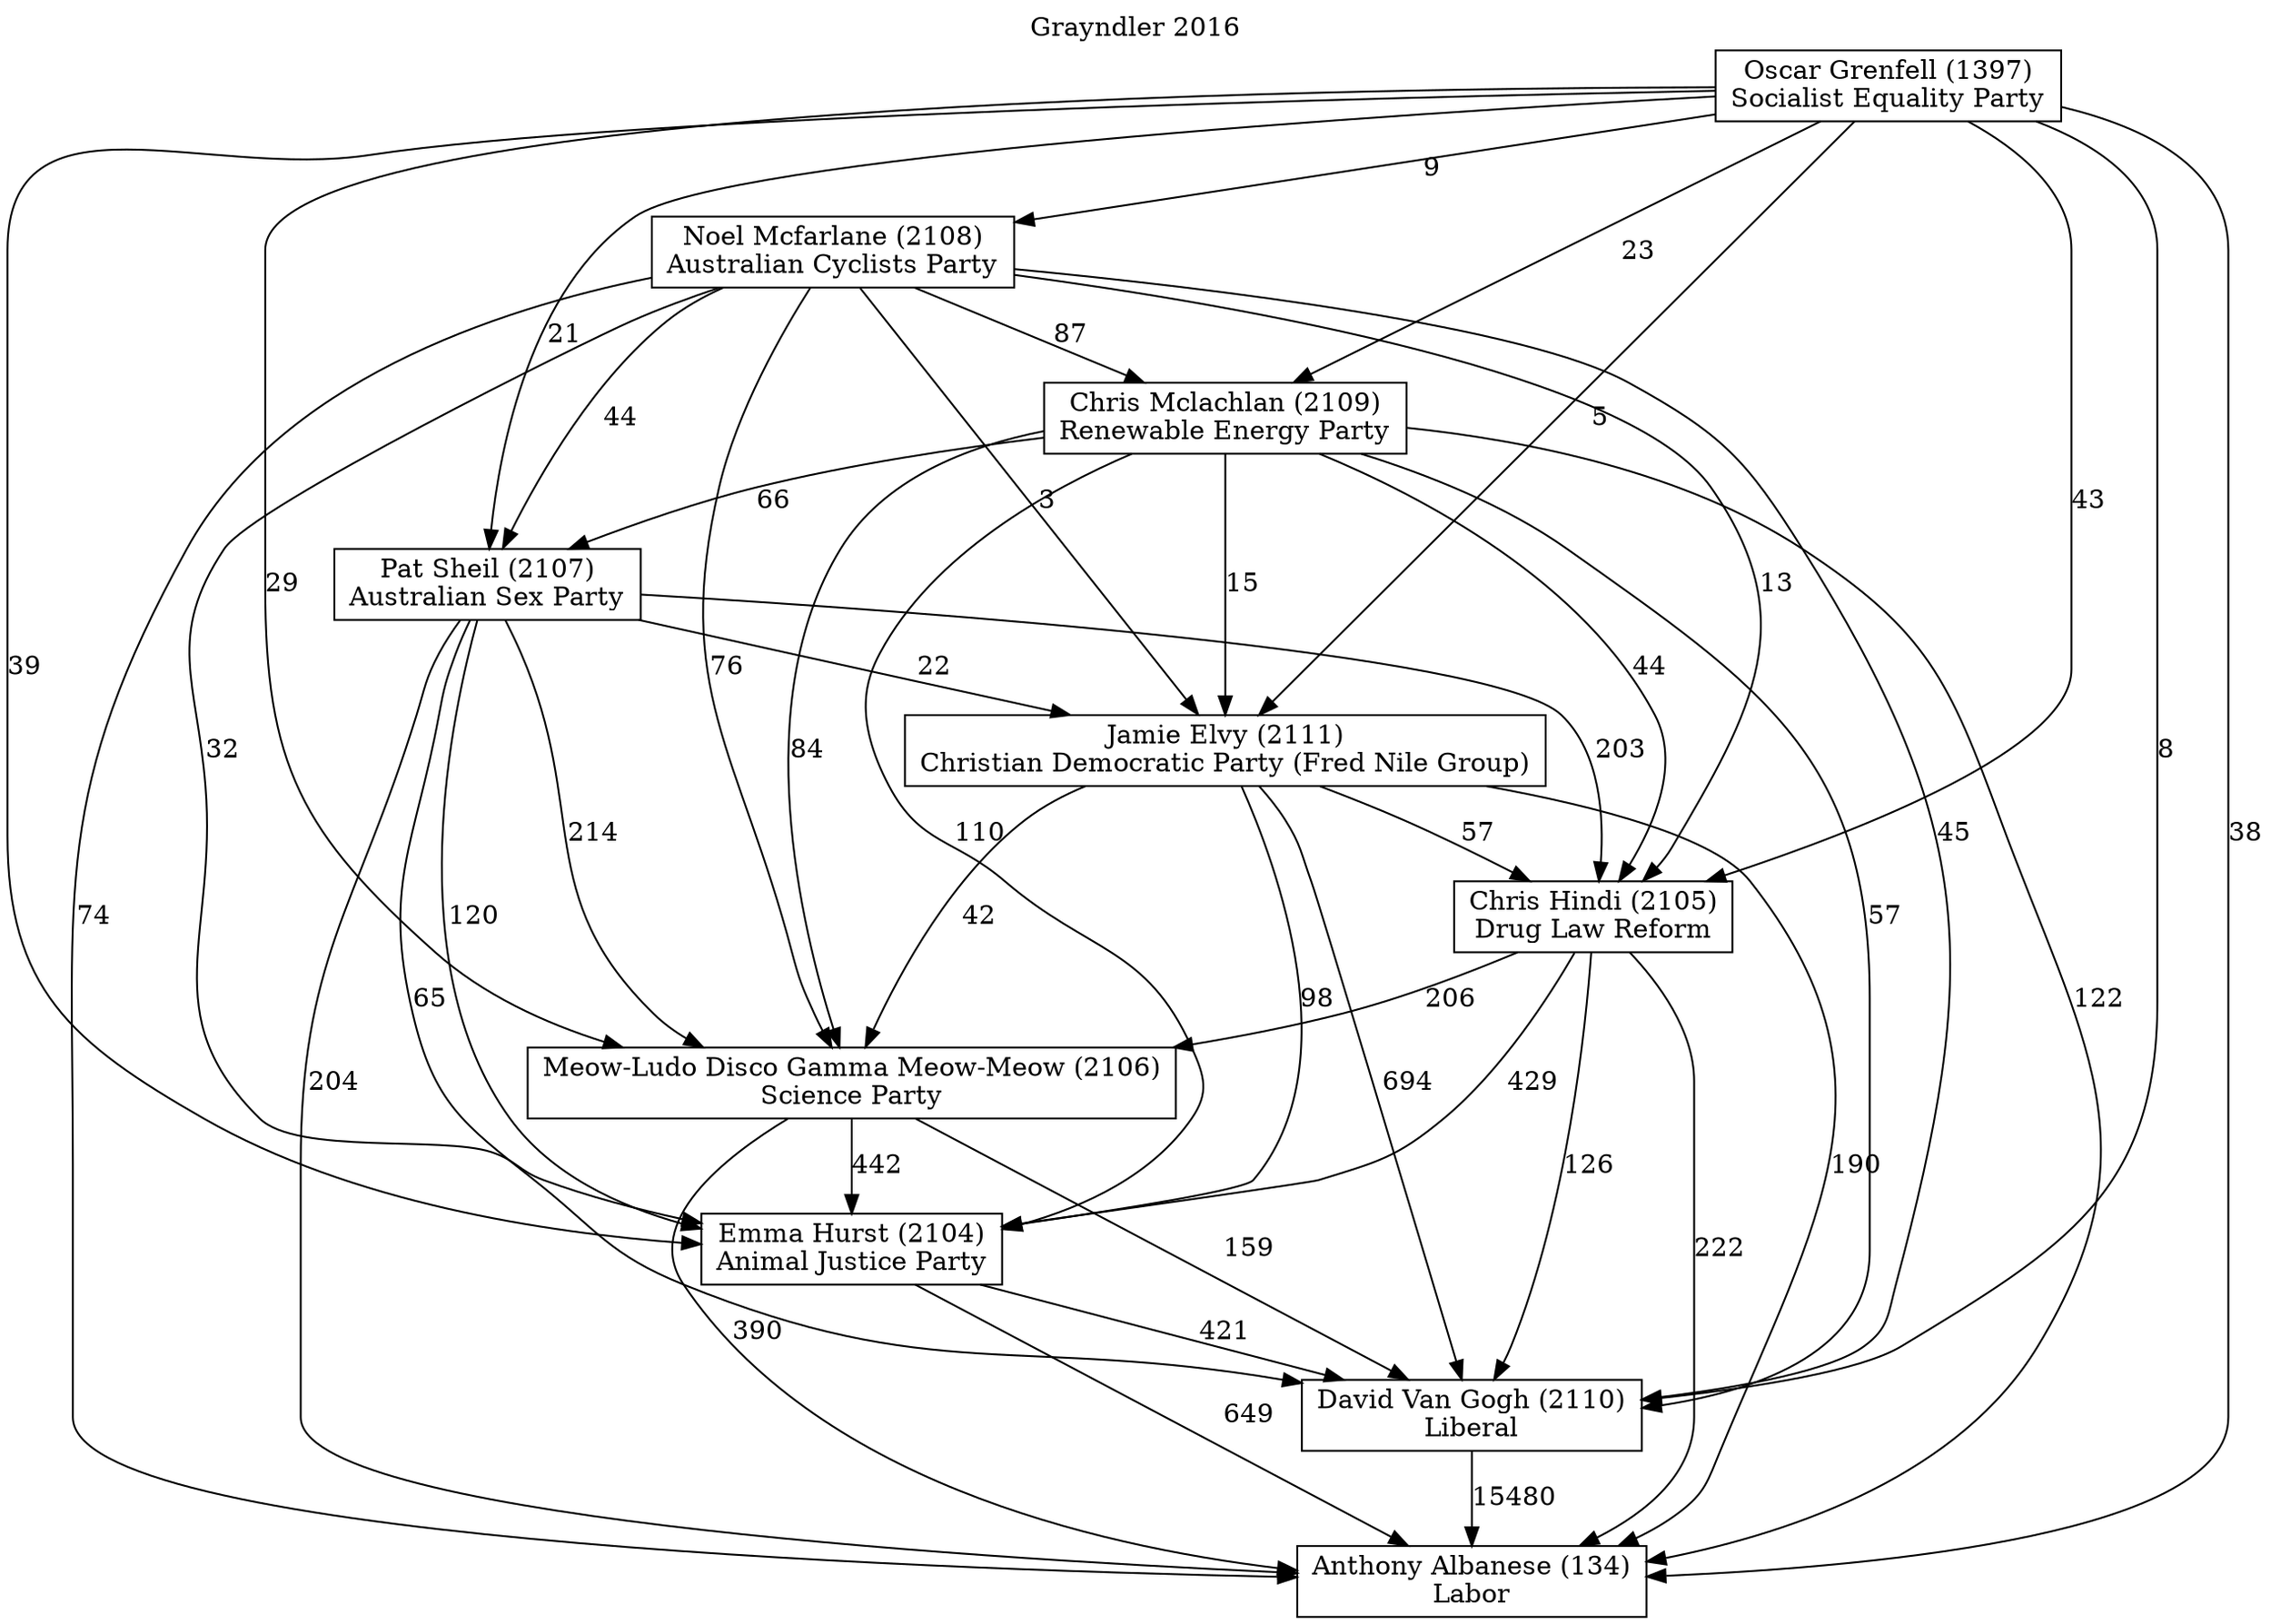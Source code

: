 // House preference flow
digraph "Anthony Albanese (134)_Grayndler_2016" {
	graph [label="Grayndler 2016" labelloc=t mclimit=10]
	node [shape=box]
	"Anthony Albanese (134)" [label="Anthony Albanese (134)
Labor"]
	"David Van Gogh (2110)" [label="David Van Gogh (2110)
Liberal"]
	"Emma Hurst (2104)" [label="Emma Hurst (2104)
Animal Justice Party"]
	"Meow-Ludo Disco Gamma Meow-Meow (2106)" [label="Meow-Ludo Disco Gamma Meow-Meow (2106)
Science Party"]
	"Chris Hindi (2105)" [label="Chris Hindi (2105)
Drug Law Reform"]
	"Jamie Elvy (2111)" [label="Jamie Elvy (2111)
Christian Democratic Party (Fred Nile Group)"]
	"Pat Sheil (2107)" [label="Pat Sheil (2107)
Australian Sex Party"]
	"Chris Mclachlan (2109)" [label="Chris Mclachlan (2109)
Renewable Energy Party"]
	"Noel Mcfarlane (2108)" [label="Noel Mcfarlane (2108)
Australian Cyclists Party"]
	"Oscar Grenfell (1397)" [label="Oscar Grenfell (1397)
Socialist Equality Party"]
	"David Van Gogh (2110)" -> "Anthony Albanese (134)" [label=15480]
	"Emma Hurst (2104)" -> "David Van Gogh (2110)" [label=421]
	"Meow-Ludo Disco Gamma Meow-Meow (2106)" -> "Emma Hurst (2104)" [label=442]
	"Chris Hindi (2105)" -> "Meow-Ludo Disco Gamma Meow-Meow (2106)" [label=206]
	"Jamie Elvy (2111)" -> "Chris Hindi (2105)" [label=57]
	"Pat Sheil (2107)" -> "Jamie Elvy (2111)" [label=22]
	"Chris Mclachlan (2109)" -> "Pat Sheil (2107)" [label=66]
	"Noel Mcfarlane (2108)" -> "Chris Mclachlan (2109)" [label=87]
	"Oscar Grenfell (1397)" -> "Noel Mcfarlane (2108)" [label=9]
	"Emma Hurst (2104)" -> "Anthony Albanese (134)" [label=649]
	"Meow-Ludo Disco Gamma Meow-Meow (2106)" -> "Anthony Albanese (134)" [label=390]
	"Chris Hindi (2105)" -> "Anthony Albanese (134)" [label=222]
	"Jamie Elvy (2111)" -> "Anthony Albanese (134)" [label=190]
	"Pat Sheil (2107)" -> "Anthony Albanese (134)" [label=204]
	"Chris Mclachlan (2109)" -> "Anthony Albanese (134)" [label=122]
	"Noel Mcfarlane (2108)" -> "Anthony Albanese (134)" [label=74]
	"Oscar Grenfell (1397)" -> "Anthony Albanese (134)" [label=38]
	"Oscar Grenfell (1397)" -> "Chris Mclachlan (2109)" [label=23]
	"Noel Mcfarlane (2108)" -> "Pat Sheil (2107)" [label=44]
	"Oscar Grenfell (1397)" -> "Pat Sheil (2107)" [label=21]
	"Chris Mclachlan (2109)" -> "Jamie Elvy (2111)" [label=15]
	"Noel Mcfarlane (2108)" -> "Jamie Elvy (2111)" [label=3]
	"Oscar Grenfell (1397)" -> "Jamie Elvy (2111)" [label=5]
	"Pat Sheil (2107)" -> "Chris Hindi (2105)" [label=203]
	"Chris Mclachlan (2109)" -> "Chris Hindi (2105)" [label=44]
	"Noel Mcfarlane (2108)" -> "Chris Hindi (2105)" [label=13]
	"Oscar Grenfell (1397)" -> "Chris Hindi (2105)" [label=43]
	"Jamie Elvy (2111)" -> "Meow-Ludo Disco Gamma Meow-Meow (2106)" [label=42]
	"Pat Sheil (2107)" -> "Meow-Ludo Disco Gamma Meow-Meow (2106)" [label=214]
	"Chris Mclachlan (2109)" -> "Meow-Ludo Disco Gamma Meow-Meow (2106)" [label=84]
	"Noel Mcfarlane (2108)" -> "Meow-Ludo Disco Gamma Meow-Meow (2106)" [label=76]
	"Oscar Grenfell (1397)" -> "Meow-Ludo Disco Gamma Meow-Meow (2106)" [label=29]
	"Chris Hindi (2105)" -> "Emma Hurst (2104)" [label=429]
	"Jamie Elvy (2111)" -> "Emma Hurst (2104)" [label=98]
	"Pat Sheil (2107)" -> "Emma Hurst (2104)" [label=120]
	"Chris Mclachlan (2109)" -> "Emma Hurst (2104)" [label=110]
	"Noel Mcfarlane (2108)" -> "Emma Hurst (2104)" [label=32]
	"Oscar Grenfell (1397)" -> "Emma Hurst (2104)" [label=39]
	"Meow-Ludo Disco Gamma Meow-Meow (2106)" -> "David Van Gogh (2110)" [label=159]
	"Chris Hindi (2105)" -> "David Van Gogh (2110)" [label=126]
	"Jamie Elvy (2111)" -> "David Van Gogh (2110)" [label=694]
	"Pat Sheil (2107)" -> "David Van Gogh (2110)" [label=65]
	"Chris Mclachlan (2109)" -> "David Van Gogh (2110)" [label=57]
	"Noel Mcfarlane (2108)" -> "David Van Gogh (2110)" [label=45]
	"Oscar Grenfell (1397)" -> "David Van Gogh (2110)" [label=8]
}
